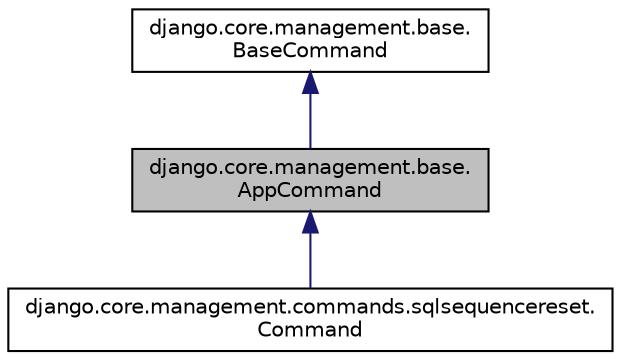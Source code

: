 digraph "django.core.management.base.AppCommand"
{
 // LATEX_PDF_SIZE
  edge [fontname="Helvetica",fontsize="10",labelfontname="Helvetica",labelfontsize="10"];
  node [fontname="Helvetica",fontsize="10",shape=record];
  Node1 [label="django.core.management.base.\lAppCommand",height=0.2,width=0.4,color="black", fillcolor="grey75", style="filled", fontcolor="black",tooltip=" "];
  Node2 -> Node1 [dir="back",color="midnightblue",fontsize="10",style="solid"];
  Node2 [label="django.core.management.base.\lBaseCommand",height=0.2,width=0.4,color="black", fillcolor="white", style="filled",URL="$classdjango_1_1core_1_1management_1_1base_1_1_base_command.html",tooltip=" "];
  Node1 -> Node3 [dir="back",color="midnightblue",fontsize="10",style="solid"];
  Node3 [label="django.core.management.commands.sqlsequencereset.\lCommand",height=0.2,width=0.4,color="black", fillcolor="white", style="filled",URL="$classdjango_1_1core_1_1management_1_1commands_1_1sqlsequencereset_1_1_command.html",tooltip=" "];
}
